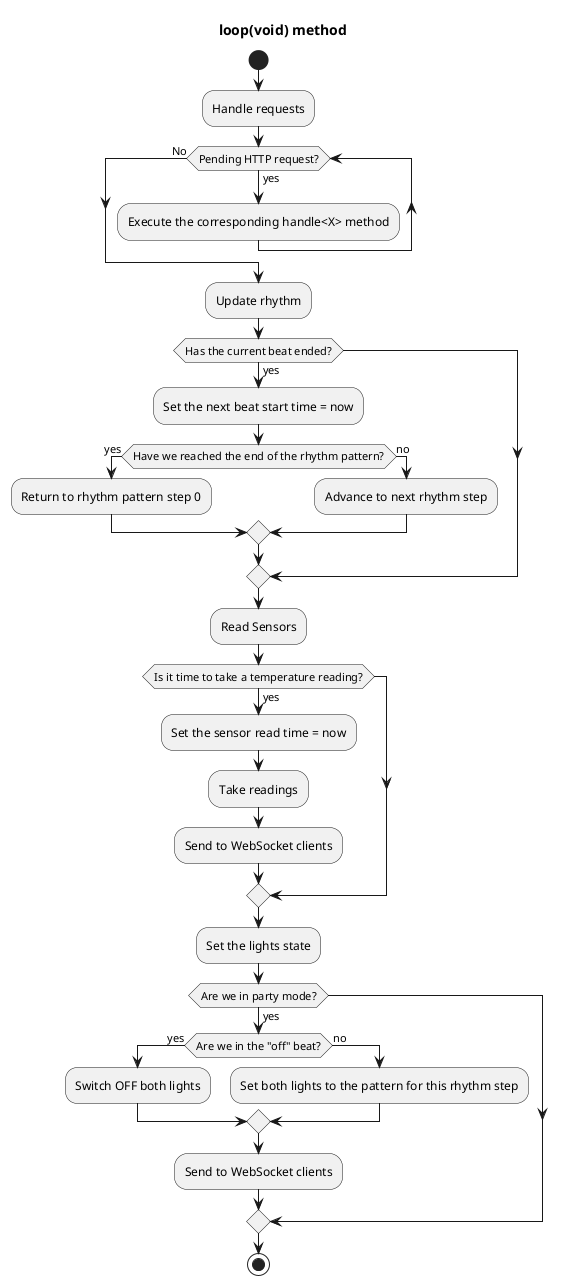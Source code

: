 @startuml

title loop(void) method 

start

:Handle requests; 

while (Pending HTTP request?)  is (yes)
  :Execute the corresponding handle<X> method;
endwhile (No)

:Update rhythm;

if (Has the current beat ended?) then (yes)
  :Set the next beat start time = now;

    if (Have we reached the end of the rhythm pattern?) then (yes)
        :Return to rhythm pattern step 0;
    else (no)
        :Advance to next rhythm step;
    endif
else
endif

:Read Sensors;

if (Is it time to take a temperature reading?) then (yes)
    :Set the sensor read time = now;
    :Take readings;
    :Send to WebSocket clients;
else
endif

:Set the lights state;

if (Are we in party mode?) then (yes)
    if (Are we in the "off" beat?) then (yes)
        :Switch OFF both lights;
    else (no)
        :Set both lights to the pattern for this rhythm step;
    endif
    :Send to WebSocket clients;
else
endif

stop

@enduml

